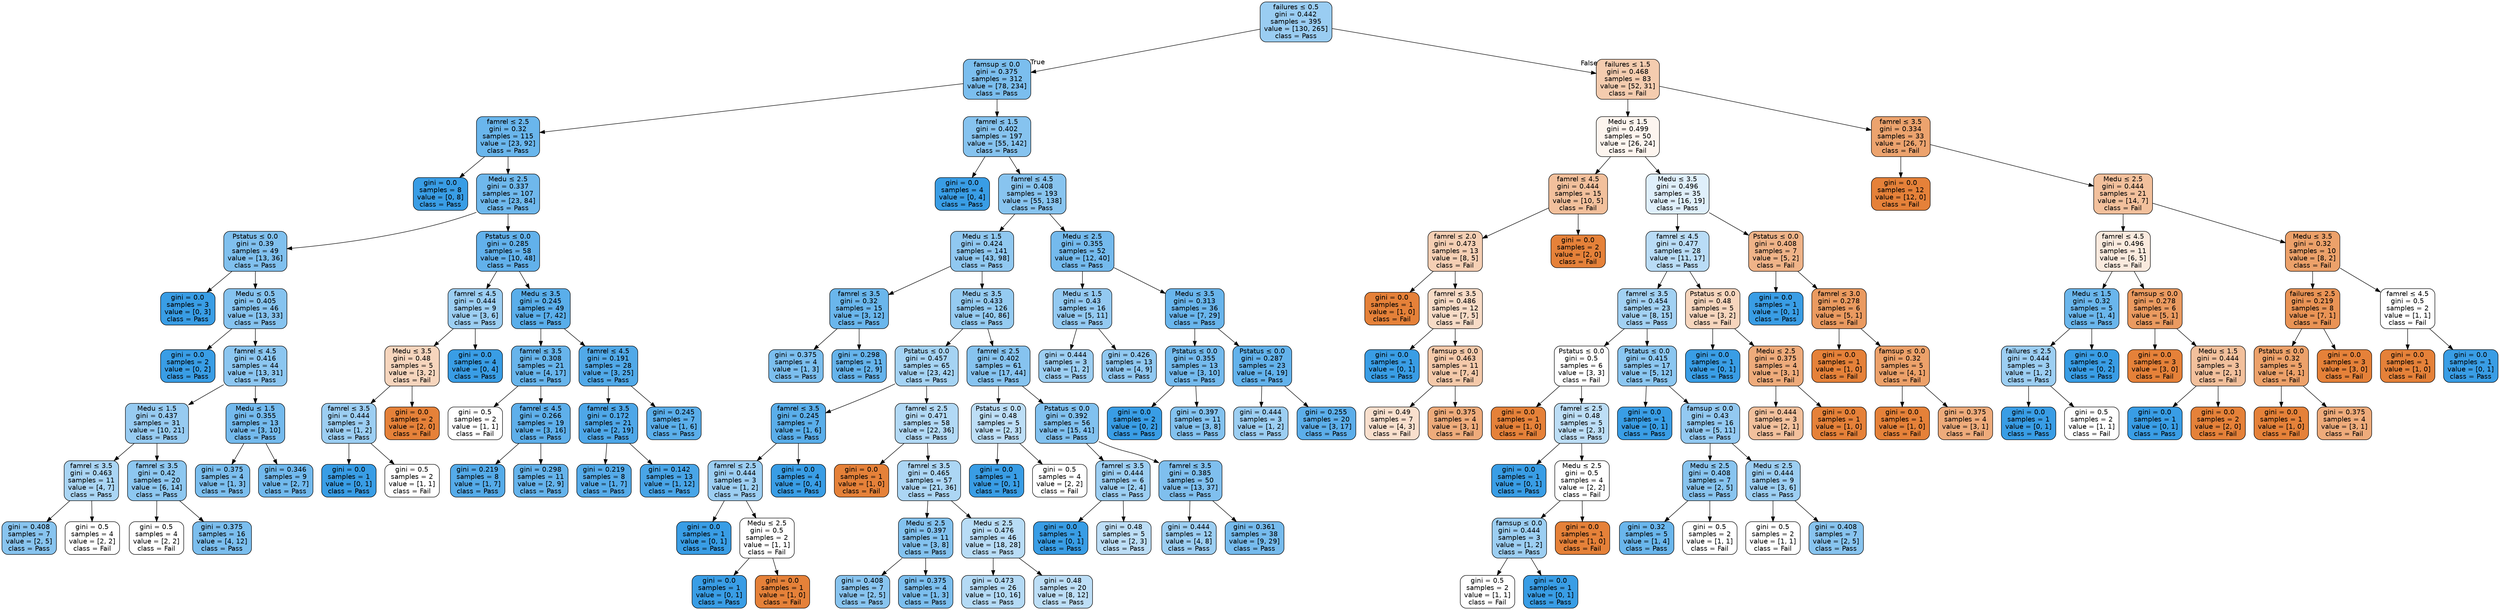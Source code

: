 digraph Tree {
node [shape=box, style="filled, rounded", color="black", fontname=helvetica] ;
edge [fontname=helvetica] ;
0 [label=<failures &le; 0.5<br/>gini = 0.442<br/>samples = 395<br/>value = [130, 265]<br/>class = Pass>, fillcolor="#399de582"] ;
1 [label=<famsup &le; 0.0<br/>gini = 0.375<br/>samples = 312<br/>value = [78, 234]<br/>class = Pass>, fillcolor="#399de5aa"] ;
0 -> 1 [labeldistance=2.5, labelangle=45, headlabel="True"] ;
2 [label=<famrel &le; 2.5<br/>gini = 0.32<br/>samples = 115<br/>value = [23, 92]<br/>class = Pass>, fillcolor="#399de5bf"] ;
1 -> 2 ;
3 [label=<gini = 0.0<br/>samples = 8<br/>value = [0, 8]<br/>class = Pass>, fillcolor="#399de5ff"] ;
2 -> 3 ;
4 [label=<Medu &le; 2.5<br/>gini = 0.337<br/>samples = 107<br/>value = [23, 84]<br/>class = Pass>, fillcolor="#399de5b9"] ;
2 -> 4 ;
5 [label=<Pstatus &le; 0.0<br/>gini = 0.39<br/>samples = 49<br/>value = [13, 36]<br/>class = Pass>, fillcolor="#399de5a3"] ;
4 -> 5 ;
6 [label=<gini = 0.0<br/>samples = 3<br/>value = [0, 3]<br/>class = Pass>, fillcolor="#399de5ff"] ;
5 -> 6 ;
7 [label=<Medu &le; 0.5<br/>gini = 0.405<br/>samples = 46<br/>value = [13, 33]<br/>class = Pass>, fillcolor="#399de59b"] ;
5 -> 7 ;
8 [label=<gini = 0.0<br/>samples = 2<br/>value = [0, 2]<br/>class = Pass>, fillcolor="#399de5ff"] ;
7 -> 8 ;
9 [label=<famrel &le; 4.5<br/>gini = 0.416<br/>samples = 44<br/>value = [13, 31]<br/>class = Pass>, fillcolor="#399de594"] ;
7 -> 9 ;
10 [label=<Medu &le; 1.5<br/>gini = 0.437<br/>samples = 31<br/>value = [10, 21]<br/>class = Pass>, fillcolor="#399de586"] ;
9 -> 10 ;
11 [label=<famrel &le; 3.5<br/>gini = 0.463<br/>samples = 11<br/>value = [4, 7]<br/>class = Pass>, fillcolor="#399de56d"] ;
10 -> 11 ;
12 [label=<gini = 0.408<br/>samples = 7<br/>value = [2, 5]<br/>class = Pass>, fillcolor="#399de599"] ;
11 -> 12 ;
13 [label=<gini = 0.5<br/>samples = 4<br/>value = [2, 2]<br/>class = Fail>, fillcolor="#e5813900"] ;
11 -> 13 ;
14 [label=<famrel &le; 3.5<br/>gini = 0.42<br/>samples = 20<br/>value = [6, 14]<br/>class = Pass>, fillcolor="#399de592"] ;
10 -> 14 ;
15 [label=<gini = 0.5<br/>samples = 4<br/>value = [2, 2]<br/>class = Fail>, fillcolor="#e5813900"] ;
14 -> 15 ;
16 [label=<gini = 0.375<br/>samples = 16<br/>value = [4, 12]<br/>class = Pass>, fillcolor="#399de5aa"] ;
14 -> 16 ;
17 [label=<Medu &le; 1.5<br/>gini = 0.355<br/>samples = 13<br/>value = [3, 10]<br/>class = Pass>, fillcolor="#399de5b3"] ;
9 -> 17 ;
18 [label=<gini = 0.375<br/>samples = 4<br/>value = [1, 3]<br/>class = Pass>, fillcolor="#399de5aa"] ;
17 -> 18 ;
19 [label=<gini = 0.346<br/>samples = 9<br/>value = [2, 7]<br/>class = Pass>, fillcolor="#399de5b6"] ;
17 -> 19 ;
20 [label=<Pstatus &le; 0.0<br/>gini = 0.285<br/>samples = 58<br/>value = [10, 48]<br/>class = Pass>, fillcolor="#399de5ca"] ;
4 -> 20 ;
21 [label=<famrel &le; 4.5<br/>gini = 0.444<br/>samples = 9<br/>value = [3, 6]<br/>class = Pass>, fillcolor="#399de57f"] ;
20 -> 21 ;
22 [label=<Medu &le; 3.5<br/>gini = 0.48<br/>samples = 5<br/>value = [3, 2]<br/>class = Fail>, fillcolor="#e5813955"] ;
21 -> 22 ;
23 [label=<famrel &le; 3.5<br/>gini = 0.444<br/>samples = 3<br/>value = [1, 2]<br/>class = Pass>, fillcolor="#399de57f"] ;
22 -> 23 ;
24 [label=<gini = 0.0<br/>samples = 1<br/>value = [0, 1]<br/>class = Pass>, fillcolor="#399de5ff"] ;
23 -> 24 ;
25 [label=<gini = 0.5<br/>samples = 2<br/>value = [1, 1]<br/>class = Fail>, fillcolor="#e5813900"] ;
23 -> 25 ;
26 [label=<gini = 0.0<br/>samples = 2<br/>value = [2, 0]<br/>class = Fail>, fillcolor="#e58139ff"] ;
22 -> 26 ;
27 [label=<gini = 0.0<br/>samples = 4<br/>value = [0, 4]<br/>class = Pass>, fillcolor="#399de5ff"] ;
21 -> 27 ;
28 [label=<Medu &le; 3.5<br/>gini = 0.245<br/>samples = 49<br/>value = [7, 42]<br/>class = Pass>, fillcolor="#399de5d4"] ;
20 -> 28 ;
29 [label=<famrel &le; 3.5<br/>gini = 0.308<br/>samples = 21<br/>value = [4, 17]<br/>class = Pass>, fillcolor="#399de5c3"] ;
28 -> 29 ;
30 [label=<gini = 0.5<br/>samples = 2<br/>value = [1, 1]<br/>class = Fail>, fillcolor="#e5813900"] ;
29 -> 30 ;
31 [label=<famrel &le; 4.5<br/>gini = 0.266<br/>samples = 19<br/>value = [3, 16]<br/>class = Pass>, fillcolor="#399de5cf"] ;
29 -> 31 ;
32 [label=<gini = 0.219<br/>samples = 8<br/>value = [1, 7]<br/>class = Pass>, fillcolor="#399de5db"] ;
31 -> 32 ;
33 [label=<gini = 0.298<br/>samples = 11<br/>value = [2, 9]<br/>class = Pass>, fillcolor="#399de5c6"] ;
31 -> 33 ;
34 [label=<famrel &le; 4.5<br/>gini = 0.191<br/>samples = 28<br/>value = [3, 25]<br/>class = Pass>, fillcolor="#399de5e0"] ;
28 -> 34 ;
35 [label=<famrel &le; 3.5<br/>gini = 0.172<br/>samples = 21<br/>value = [2, 19]<br/>class = Pass>, fillcolor="#399de5e4"] ;
34 -> 35 ;
36 [label=<gini = 0.219<br/>samples = 8<br/>value = [1, 7]<br/>class = Pass>, fillcolor="#399de5db"] ;
35 -> 36 ;
37 [label=<gini = 0.142<br/>samples = 13<br/>value = [1, 12]<br/>class = Pass>, fillcolor="#399de5ea"] ;
35 -> 37 ;
38 [label=<gini = 0.245<br/>samples = 7<br/>value = [1, 6]<br/>class = Pass>, fillcolor="#399de5d4"] ;
34 -> 38 ;
39 [label=<famrel &le; 1.5<br/>gini = 0.402<br/>samples = 197<br/>value = [55, 142]<br/>class = Pass>, fillcolor="#399de59c"] ;
1 -> 39 ;
40 [label=<gini = 0.0<br/>samples = 4<br/>value = [0, 4]<br/>class = Pass>, fillcolor="#399de5ff"] ;
39 -> 40 ;
41 [label=<famrel &le; 4.5<br/>gini = 0.408<br/>samples = 193<br/>value = [55, 138]<br/>class = Pass>, fillcolor="#399de599"] ;
39 -> 41 ;
42 [label=<Medu &le; 1.5<br/>gini = 0.424<br/>samples = 141<br/>value = [43, 98]<br/>class = Pass>, fillcolor="#399de58f"] ;
41 -> 42 ;
43 [label=<famrel &le; 3.5<br/>gini = 0.32<br/>samples = 15<br/>value = [3, 12]<br/>class = Pass>, fillcolor="#399de5bf"] ;
42 -> 43 ;
44 [label=<gini = 0.375<br/>samples = 4<br/>value = [1, 3]<br/>class = Pass>, fillcolor="#399de5aa"] ;
43 -> 44 ;
45 [label=<gini = 0.298<br/>samples = 11<br/>value = [2, 9]<br/>class = Pass>, fillcolor="#399de5c6"] ;
43 -> 45 ;
46 [label=<Medu &le; 3.5<br/>gini = 0.433<br/>samples = 126<br/>value = [40, 86]<br/>class = Pass>, fillcolor="#399de588"] ;
42 -> 46 ;
47 [label=<Pstatus &le; 0.0<br/>gini = 0.457<br/>samples = 65<br/>value = [23, 42]<br/>class = Pass>, fillcolor="#399de573"] ;
46 -> 47 ;
48 [label=<famrel &le; 3.5<br/>gini = 0.245<br/>samples = 7<br/>value = [1, 6]<br/>class = Pass>, fillcolor="#399de5d4"] ;
47 -> 48 ;
49 [label=<famrel &le; 2.5<br/>gini = 0.444<br/>samples = 3<br/>value = [1, 2]<br/>class = Pass>, fillcolor="#399de57f"] ;
48 -> 49 ;
50 [label=<gini = 0.0<br/>samples = 1<br/>value = [0, 1]<br/>class = Pass>, fillcolor="#399de5ff"] ;
49 -> 50 ;
51 [label=<Medu &le; 2.5<br/>gini = 0.5<br/>samples = 2<br/>value = [1, 1]<br/>class = Fail>, fillcolor="#e5813900"] ;
49 -> 51 ;
52 [label=<gini = 0.0<br/>samples = 1<br/>value = [0, 1]<br/>class = Pass>, fillcolor="#399de5ff"] ;
51 -> 52 ;
53 [label=<gini = 0.0<br/>samples = 1<br/>value = [1, 0]<br/>class = Fail>, fillcolor="#e58139ff"] ;
51 -> 53 ;
54 [label=<gini = 0.0<br/>samples = 4<br/>value = [0, 4]<br/>class = Pass>, fillcolor="#399de5ff"] ;
48 -> 54 ;
55 [label=<famrel &le; 2.5<br/>gini = 0.471<br/>samples = 58<br/>value = [22, 36]<br/>class = Pass>, fillcolor="#399de563"] ;
47 -> 55 ;
56 [label=<gini = 0.0<br/>samples = 1<br/>value = [1, 0]<br/>class = Fail>, fillcolor="#e58139ff"] ;
55 -> 56 ;
57 [label=<famrel &le; 3.5<br/>gini = 0.465<br/>samples = 57<br/>value = [21, 36]<br/>class = Pass>, fillcolor="#399de56a"] ;
55 -> 57 ;
58 [label=<Medu &le; 2.5<br/>gini = 0.397<br/>samples = 11<br/>value = [3, 8]<br/>class = Pass>, fillcolor="#399de59f"] ;
57 -> 58 ;
59 [label=<gini = 0.408<br/>samples = 7<br/>value = [2, 5]<br/>class = Pass>, fillcolor="#399de599"] ;
58 -> 59 ;
60 [label=<gini = 0.375<br/>samples = 4<br/>value = [1, 3]<br/>class = Pass>, fillcolor="#399de5aa"] ;
58 -> 60 ;
61 [label=<Medu &le; 2.5<br/>gini = 0.476<br/>samples = 46<br/>value = [18, 28]<br/>class = Pass>, fillcolor="#399de55b"] ;
57 -> 61 ;
62 [label=<gini = 0.473<br/>samples = 26<br/>value = [10, 16]<br/>class = Pass>, fillcolor="#399de560"] ;
61 -> 62 ;
63 [label=<gini = 0.48<br/>samples = 20<br/>value = [8, 12]<br/>class = Pass>, fillcolor="#399de555"] ;
61 -> 63 ;
64 [label=<famrel &le; 2.5<br/>gini = 0.402<br/>samples = 61<br/>value = [17, 44]<br/>class = Pass>, fillcolor="#399de59c"] ;
46 -> 64 ;
65 [label=<Pstatus &le; 0.0<br/>gini = 0.48<br/>samples = 5<br/>value = [2, 3]<br/>class = Pass>, fillcolor="#399de555"] ;
64 -> 65 ;
66 [label=<gini = 0.0<br/>samples = 1<br/>value = [0, 1]<br/>class = Pass>, fillcolor="#399de5ff"] ;
65 -> 66 ;
67 [label=<gini = 0.5<br/>samples = 4<br/>value = [2, 2]<br/>class = Fail>, fillcolor="#e5813900"] ;
65 -> 67 ;
68 [label=<Pstatus &le; 0.0<br/>gini = 0.392<br/>samples = 56<br/>value = [15, 41]<br/>class = Pass>, fillcolor="#399de5a2"] ;
64 -> 68 ;
69 [label=<famrel &le; 3.5<br/>gini = 0.444<br/>samples = 6<br/>value = [2, 4]<br/>class = Pass>, fillcolor="#399de57f"] ;
68 -> 69 ;
70 [label=<gini = 0.0<br/>samples = 1<br/>value = [0, 1]<br/>class = Pass>, fillcolor="#399de5ff"] ;
69 -> 70 ;
71 [label=<gini = 0.48<br/>samples = 5<br/>value = [2, 3]<br/>class = Pass>, fillcolor="#399de555"] ;
69 -> 71 ;
72 [label=<famrel &le; 3.5<br/>gini = 0.385<br/>samples = 50<br/>value = [13, 37]<br/>class = Pass>, fillcolor="#399de5a5"] ;
68 -> 72 ;
73 [label=<gini = 0.444<br/>samples = 12<br/>value = [4, 8]<br/>class = Pass>, fillcolor="#399de57f"] ;
72 -> 73 ;
74 [label=<gini = 0.361<br/>samples = 38<br/>value = [9, 29]<br/>class = Pass>, fillcolor="#399de5b0"] ;
72 -> 74 ;
75 [label=<Medu &le; 2.5<br/>gini = 0.355<br/>samples = 52<br/>value = [12, 40]<br/>class = Pass>, fillcolor="#399de5b3"] ;
41 -> 75 ;
76 [label=<Medu &le; 1.5<br/>gini = 0.43<br/>samples = 16<br/>value = [5, 11]<br/>class = Pass>, fillcolor="#399de58b"] ;
75 -> 76 ;
77 [label=<gini = 0.444<br/>samples = 3<br/>value = [1, 2]<br/>class = Pass>, fillcolor="#399de57f"] ;
76 -> 77 ;
78 [label=<gini = 0.426<br/>samples = 13<br/>value = [4, 9]<br/>class = Pass>, fillcolor="#399de58e"] ;
76 -> 78 ;
79 [label=<Medu &le; 3.5<br/>gini = 0.313<br/>samples = 36<br/>value = [7, 29]<br/>class = Pass>, fillcolor="#399de5c1"] ;
75 -> 79 ;
80 [label=<Pstatus &le; 0.0<br/>gini = 0.355<br/>samples = 13<br/>value = [3, 10]<br/>class = Pass>, fillcolor="#399de5b3"] ;
79 -> 80 ;
81 [label=<gini = 0.0<br/>samples = 2<br/>value = [0, 2]<br/>class = Pass>, fillcolor="#399de5ff"] ;
80 -> 81 ;
82 [label=<gini = 0.397<br/>samples = 11<br/>value = [3, 8]<br/>class = Pass>, fillcolor="#399de59f"] ;
80 -> 82 ;
83 [label=<Pstatus &le; 0.0<br/>gini = 0.287<br/>samples = 23<br/>value = [4, 19]<br/>class = Pass>, fillcolor="#399de5c9"] ;
79 -> 83 ;
84 [label=<gini = 0.444<br/>samples = 3<br/>value = [1, 2]<br/>class = Pass>, fillcolor="#399de57f"] ;
83 -> 84 ;
85 [label=<gini = 0.255<br/>samples = 20<br/>value = [3, 17]<br/>class = Pass>, fillcolor="#399de5d2"] ;
83 -> 85 ;
86 [label=<failures &le; 1.5<br/>gini = 0.468<br/>samples = 83<br/>value = [52, 31]<br/>class = Fail>, fillcolor="#e5813967"] ;
0 -> 86 [labeldistance=2.5, labelangle=-45, headlabel="False"] ;
87 [label=<Medu &le; 1.5<br/>gini = 0.499<br/>samples = 50<br/>value = [26, 24]<br/>class = Fail>, fillcolor="#e5813914"] ;
86 -> 87 ;
88 [label=<famrel &le; 4.5<br/>gini = 0.444<br/>samples = 15<br/>value = [10, 5]<br/>class = Fail>, fillcolor="#e581397f"] ;
87 -> 88 ;
89 [label=<famrel &le; 2.0<br/>gini = 0.473<br/>samples = 13<br/>value = [8, 5]<br/>class = Fail>, fillcolor="#e5813960"] ;
88 -> 89 ;
90 [label=<gini = 0.0<br/>samples = 1<br/>value = [1, 0]<br/>class = Fail>, fillcolor="#e58139ff"] ;
89 -> 90 ;
91 [label=<famrel &le; 3.5<br/>gini = 0.486<br/>samples = 12<br/>value = [7, 5]<br/>class = Fail>, fillcolor="#e5813949"] ;
89 -> 91 ;
92 [label=<gini = 0.0<br/>samples = 1<br/>value = [0, 1]<br/>class = Pass>, fillcolor="#399de5ff"] ;
91 -> 92 ;
93 [label=<famsup &le; 0.0<br/>gini = 0.463<br/>samples = 11<br/>value = [7, 4]<br/>class = Fail>, fillcolor="#e581396d"] ;
91 -> 93 ;
94 [label=<gini = 0.49<br/>samples = 7<br/>value = [4, 3]<br/>class = Fail>, fillcolor="#e5813940"] ;
93 -> 94 ;
95 [label=<gini = 0.375<br/>samples = 4<br/>value = [3, 1]<br/>class = Fail>, fillcolor="#e58139aa"] ;
93 -> 95 ;
96 [label=<gini = 0.0<br/>samples = 2<br/>value = [2, 0]<br/>class = Fail>, fillcolor="#e58139ff"] ;
88 -> 96 ;
97 [label=<Medu &le; 3.5<br/>gini = 0.496<br/>samples = 35<br/>value = [16, 19]<br/>class = Pass>, fillcolor="#399de528"] ;
87 -> 97 ;
98 [label=<famrel &le; 4.5<br/>gini = 0.477<br/>samples = 28<br/>value = [11, 17]<br/>class = Pass>, fillcolor="#399de55a"] ;
97 -> 98 ;
99 [label=<famrel &le; 3.5<br/>gini = 0.454<br/>samples = 23<br/>value = [8, 15]<br/>class = Pass>, fillcolor="#399de577"] ;
98 -> 99 ;
100 [label=<Pstatus &le; 0.0<br/>gini = 0.5<br/>samples = 6<br/>value = [3, 3]<br/>class = Fail>, fillcolor="#e5813900"] ;
99 -> 100 ;
101 [label=<gini = 0.0<br/>samples = 1<br/>value = [1, 0]<br/>class = Fail>, fillcolor="#e58139ff"] ;
100 -> 101 ;
102 [label=<famrel &le; 2.5<br/>gini = 0.48<br/>samples = 5<br/>value = [2, 3]<br/>class = Pass>, fillcolor="#399de555"] ;
100 -> 102 ;
103 [label=<gini = 0.0<br/>samples = 1<br/>value = [0, 1]<br/>class = Pass>, fillcolor="#399de5ff"] ;
102 -> 103 ;
104 [label=<Medu &le; 2.5<br/>gini = 0.5<br/>samples = 4<br/>value = [2, 2]<br/>class = Fail>, fillcolor="#e5813900"] ;
102 -> 104 ;
105 [label=<famsup &le; 0.0<br/>gini = 0.444<br/>samples = 3<br/>value = [1, 2]<br/>class = Pass>, fillcolor="#399de57f"] ;
104 -> 105 ;
106 [label=<gini = 0.5<br/>samples = 2<br/>value = [1, 1]<br/>class = Fail>, fillcolor="#e5813900"] ;
105 -> 106 ;
107 [label=<gini = 0.0<br/>samples = 1<br/>value = [0, 1]<br/>class = Pass>, fillcolor="#399de5ff"] ;
105 -> 107 ;
108 [label=<gini = 0.0<br/>samples = 1<br/>value = [1, 0]<br/>class = Fail>, fillcolor="#e58139ff"] ;
104 -> 108 ;
109 [label=<Pstatus &le; 0.0<br/>gini = 0.415<br/>samples = 17<br/>value = [5, 12]<br/>class = Pass>, fillcolor="#399de595"] ;
99 -> 109 ;
110 [label=<gini = 0.0<br/>samples = 1<br/>value = [0, 1]<br/>class = Pass>, fillcolor="#399de5ff"] ;
109 -> 110 ;
111 [label=<famsup &le; 0.0<br/>gini = 0.43<br/>samples = 16<br/>value = [5, 11]<br/>class = Pass>, fillcolor="#399de58b"] ;
109 -> 111 ;
112 [label=<Medu &le; 2.5<br/>gini = 0.408<br/>samples = 7<br/>value = [2, 5]<br/>class = Pass>, fillcolor="#399de599"] ;
111 -> 112 ;
113 [label=<gini = 0.32<br/>samples = 5<br/>value = [1, 4]<br/>class = Pass>, fillcolor="#399de5bf"] ;
112 -> 113 ;
114 [label=<gini = 0.5<br/>samples = 2<br/>value = [1, 1]<br/>class = Fail>, fillcolor="#e5813900"] ;
112 -> 114 ;
115 [label=<Medu &le; 2.5<br/>gini = 0.444<br/>samples = 9<br/>value = [3, 6]<br/>class = Pass>, fillcolor="#399de57f"] ;
111 -> 115 ;
116 [label=<gini = 0.5<br/>samples = 2<br/>value = [1, 1]<br/>class = Fail>, fillcolor="#e5813900"] ;
115 -> 116 ;
117 [label=<gini = 0.408<br/>samples = 7<br/>value = [2, 5]<br/>class = Pass>, fillcolor="#399de599"] ;
115 -> 117 ;
118 [label=<Pstatus &le; 0.0<br/>gini = 0.48<br/>samples = 5<br/>value = [3, 2]<br/>class = Fail>, fillcolor="#e5813955"] ;
98 -> 118 ;
119 [label=<gini = 0.0<br/>samples = 1<br/>value = [0, 1]<br/>class = Pass>, fillcolor="#399de5ff"] ;
118 -> 119 ;
120 [label=<Medu &le; 2.5<br/>gini = 0.375<br/>samples = 4<br/>value = [3, 1]<br/>class = Fail>, fillcolor="#e58139aa"] ;
118 -> 120 ;
121 [label=<gini = 0.444<br/>samples = 3<br/>value = [2, 1]<br/>class = Fail>, fillcolor="#e581397f"] ;
120 -> 121 ;
122 [label=<gini = 0.0<br/>samples = 1<br/>value = [1, 0]<br/>class = Fail>, fillcolor="#e58139ff"] ;
120 -> 122 ;
123 [label=<Pstatus &le; 0.0<br/>gini = 0.408<br/>samples = 7<br/>value = [5, 2]<br/>class = Fail>, fillcolor="#e5813999"] ;
97 -> 123 ;
124 [label=<gini = 0.0<br/>samples = 1<br/>value = [0, 1]<br/>class = Pass>, fillcolor="#399de5ff"] ;
123 -> 124 ;
125 [label=<famrel &le; 3.0<br/>gini = 0.278<br/>samples = 6<br/>value = [5, 1]<br/>class = Fail>, fillcolor="#e58139cc"] ;
123 -> 125 ;
126 [label=<gini = 0.0<br/>samples = 1<br/>value = [1, 0]<br/>class = Fail>, fillcolor="#e58139ff"] ;
125 -> 126 ;
127 [label=<famsup &le; 0.0<br/>gini = 0.32<br/>samples = 5<br/>value = [4, 1]<br/>class = Fail>, fillcolor="#e58139bf"] ;
125 -> 127 ;
128 [label=<gini = 0.0<br/>samples = 1<br/>value = [1, 0]<br/>class = Fail>, fillcolor="#e58139ff"] ;
127 -> 128 ;
129 [label=<gini = 0.375<br/>samples = 4<br/>value = [3, 1]<br/>class = Fail>, fillcolor="#e58139aa"] ;
127 -> 129 ;
130 [label=<famrel &le; 3.5<br/>gini = 0.334<br/>samples = 33<br/>value = [26, 7]<br/>class = Fail>, fillcolor="#e58139ba"] ;
86 -> 130 ;
131 [label=<gini = 0.0<br/>samples = 12<br/>value = [12, 0]<br/>class = Fail>, fillcolor="#e58139ff"] ;
130 -> 131 ;
132 [label=<Medu &le; 2.5<br/>gini = 0.444<br/>samples = 21<br/>value = [14, 7]<br/>class = Fail>, fillcolor="#e581397f"] ;
130 -> 132 ;
133 [label=<famrel &le; 4.5<br/>gini = 0.496<br/>samples = 11<br/>value = [6, 5]<br/>class = Fail>, fillcolor="#e581392a"] ;
132 -> 133 ;
134 [label=<Medu &le; 1.5<br/>gini = 0.32<br/>samples = 5<br/>value = [1, 4]<br/>class = Pass>, fillcolor="#399de5bf"] ;
133 -> 134 ;
135 [label=<failures &le; 2.5<br/>gini = 0.444<br/>samples = 3<br/>value = [1, 2]<br/>class = Pass>, fillcolor="#399de57f"] ;
134 -> 135 ;
136 [label=<gini = 0.0<br/>samples = 1<br/>value = [0, 1]<br/>class = Pass>, fillcolor="#399de5ff"] ;
135 -> 136 ;
137 [label=<gini = 0.5<br/>samples = 2<br/>value = [1, 1]<br/>class = Fail>, fillcolor="#e5813900"] ;
135 -> 137 ;
138 [label=<gini = 0.0<br/>samples = 2<br/>value = [0, 2]<br/>class = Pass>, fillcolor="#399de5ff"] ;
134 -> 138 ;
139 [label=<famsup &le; 0.0<br/>gini = 0.278<br/>samples = 6<br/>value = [5, 1]<br/>class = Fail>, fillcolor="#e58139cc"] ;
133 -> 139 ;
140 [label=<gini = 0.0<br/>samples = 3<br/>value = [3, 0]<br/>class = Fail>, fillcolor="#e58139ff"] ;
139 -> 140 ;
141 [label=<Medu &le; 1.5<br/>gini = 0.444<br/>samples = 3<br/>value = [2, 1]<br/>class = Fail>, fillcolor="#e581397f"] ;
139 -> 141 ;
142 [label=<gini = 0.0<br/>samples = 1<br/>value = [0, 1]<br/>class = Pass>, fillcolor="#399de5ff"] ;
141 -> 142 ;
143 [label=<gini = 0.0<br/>samples = 2<br/>value = [2, 0]<br/>class = Fail>, fillcolor="#e58139ff"] ;
141 -> 143 ;
144 [label=<Medu &le; 3.5<br/>gini = 0.32<br/>samples = 10<br/>value = [8, 2]<br/>class = Fail>, fillcolor="#e58139bf"] ;
132 -> 144 ;
145 [label=<failures &le; 2.5<br/>gini = 0.219<br/>samples = 8<br/>value = [7, 1]<br/>class = Fail>, fillcolor="#e58139db"] ;
144 -> 145 ;
146 [label=<Pstatus &le; 0.0<br/>gini = 0.32<br/>samples = 5<br/>value = [4, 1]<br/>class = Fail>, fillcolor="#e58139bf"] ;
145 -> 146 ;
147 [label=<gini = 0.0<br/>samples = 1<br/>value = [1, 0]<br/>class = Fail>, fillcolor="#e58139ff"] ;
146 -> 147 ;
148 [label=<gini = 0.375<br/>samples = 4<br/>value = [3, 1]<br/>class = Fail>, fillcolor="#e58139aa"] ;
146 -> 148 ;
149 [label=<gini = 0.0<br/>samples = 3<br/>value = [3, 0]<br/>class = Fail>, fillcolor="#e58139ff"] ;
145 -> 149 ;
150 [label=<famrel &le; 4.5<br/>gini = 0.5<br/>samples = 2<br/>value = [1, 1]<br/>class = Fail>, fillcolor="#e5813900"] ;
144 -> 150 ;
151 [label=<gini = 0.0<br/>samples = 1<br/>value = [1, 0]<br/>class = Fail>, fillcolor="#e58139ff"] ;
150 -> 151 ;
152 [label=<gini = 0.0<br/>samples = 1<br/>value = [0, 1]<br/>class = Pass>, fillcolor="#399de5ff"] ;
150 -> 152 ;
}